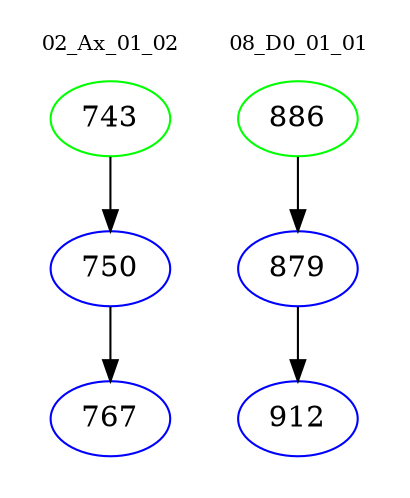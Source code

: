 digraph{
subgraph cluster_0 {
color = white
label = "02_Ax_01_02";
fontsize=10;
T0_743 [label="743", color="green"]
T0_743 -> T0_750 [color="black"]
T0_750 [label="750", color="blue"]
T0_750 -> T0_767 [color="black"]
T0_767 [label="767", color="blue"]
}
subgraph cluster_1 {
color = white
label = "08_D0_01_01";
fontsize=10;
T1_886 [label="886", color="green"]
T1_886 -> T1_879 [color="black"]
T1_879 [label="879", color="blue"]
T1_879 -> T1_912 [color="black"]
T1_912 [label="912", color="blue"]
}
}
